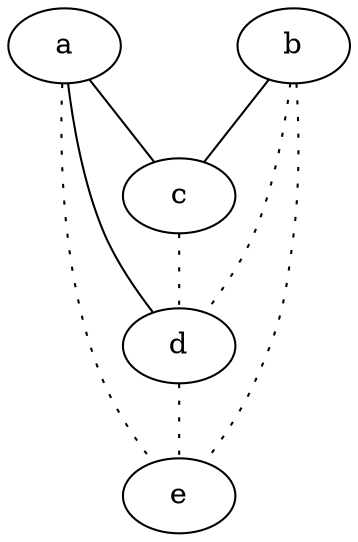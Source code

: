 graph {
a -- c;
a -- d;
a -- e [style=dotted];
b -- c;
b -- d [style=dotted];
b -- e [style=dotted];
c -- d [style=dotted];
d -- e [style=dotted];
}
